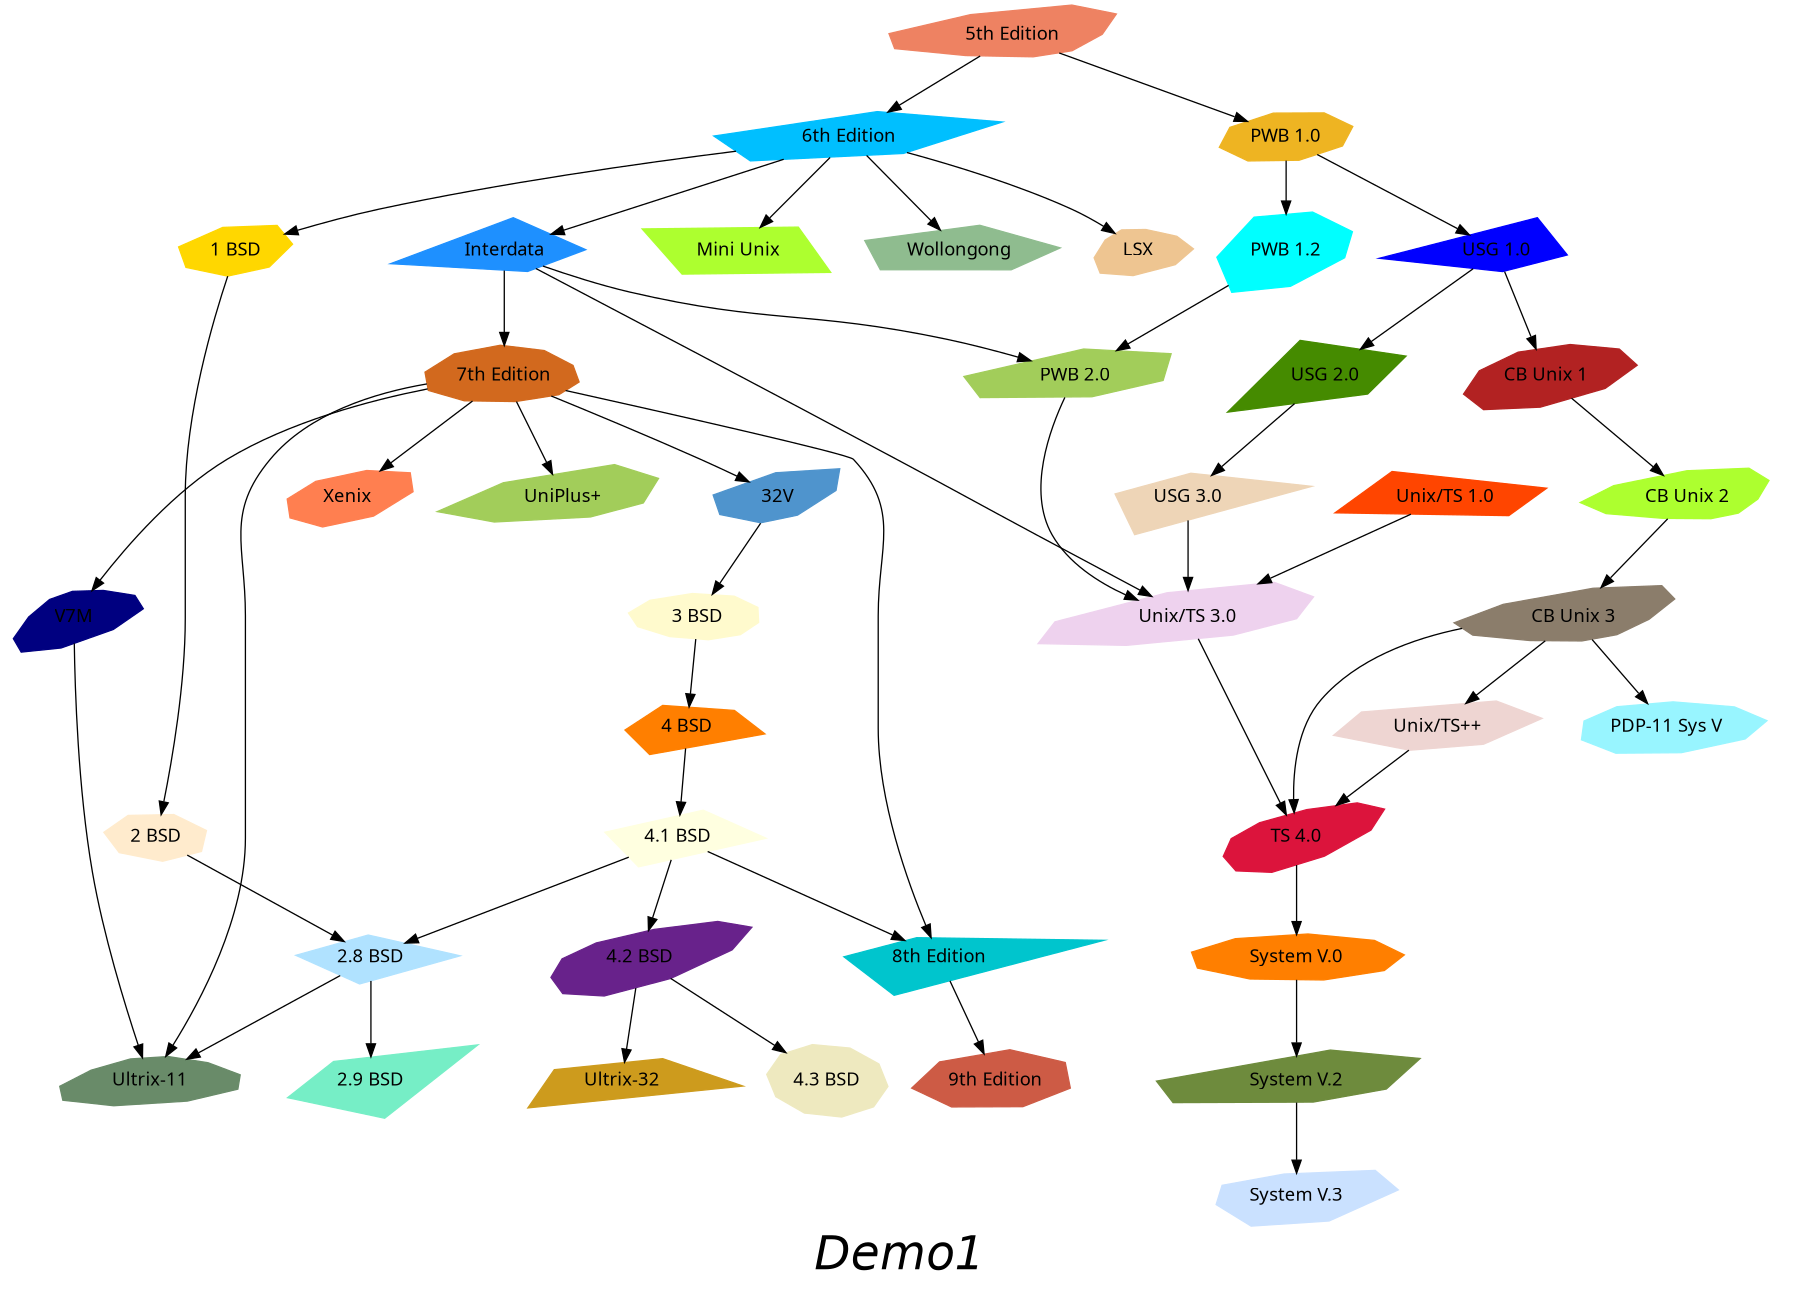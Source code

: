 digraph "unix" {
	graph [	fontname = "Helvetica-Oblique",
		fontsize = 36,
		label = "Demo1",
		size = "12,12" ];
	node [	shape = polygon,
		sides = 4,
		distortion = "0.0",
		orientation = "0.0",
		skew = "0.0",
		color = white,
		style = filled,
		fontname = "Helvetica-Outline" ];
	"5th Edition" [sides=9, distortion="0.936354", orientation=28, skew="-0.126818", color=salmon2];
	"6th Edition" [sides=5, distortion="0.238792", orientation=11, skew="0.995935", color=deepskyblue];
	"PWB 1.0" [sides=8, distortion="0.019636", orientation=79, skew="-0.440424", color=goldenrod2];
	LSX [sides=9, distortion="-0.698271", orientation=22, skew="-0.195492", color=burlywood2];
	"1 BSD" [sides=7, distortion="0.265084", orientation=26, skew="0.403659", color=gold1];
	"Mini Unix" [distortion="0.039386", orientation=2, skew="-0.461120", color=greenyellow];
	Wollongong [sides=5, distortion="0.228564", orientation=63, skew="-0.062846", color=darkseagreen];
	Interdata [distortion="0.624013", orientation=56, skew="0.101396", color=dodgerblue1];
	"Unix/TS 3.0" [sides=8, distortion="0.731383", orientation=43, skew="-0.824612", color=thistle2];
	"PWB 2.0" [sides=6, distortion="0.592100", orientation=34, skew="-0.719269", color=darkolivegreen3];
	"7th Edition" [sides=10, distortion="0.298417", orientation=65, skew="0.310367", color=chocolate];
	"8th Edition" [distortion="-0.997093", orientation=50, skew="-0.061117", color=turquoise3];
	"32V" [sides=7, distortion="0.878516", orientation=19, skew="0.592905", color=steelblue3];
	V7M [sides=10, distortion="-0.960249", orientation=32, skew="0.460424", color=navy];
	"Ultrix-11" [sides=10, distortion="-0.633186", orientation=10, skew="0.333125", color=darkseagreen4];
	Xenix [sides=8, distortion="-0.337997", orientation=52, skew="-0.760726", color=coral];
	"UniPlus+" [sides=7, distortion="0.788483", orientation=39, skew="-0.526284", color=darkolivegreen3];
	"9th Edition" [sides=7, distortion="0.138690", orientation=55, skew="0.554049", color=coral3];
	"2 BSD" [sides=7, distortion="-0.010661", orientation=84, skew="0.179249", color=blanchedalmond];
	"2.8 BSD" [distortion="-0.239422", orientation=44, skew="0.053841", color=lightskyblue1];
	"2.9 BSD" [distortion="-0.843381", orientation=70, skew="-0.601395", color=aquamarine2];
	"3 BSD" [sides=10, distortion="0.251820", orientation=18, skew="-0.530618", color=lemonchiffon];
	"4 BSD" [sides=5, distortion="-0.772300", orientation=24, skew="-0.028475", color=darkorange1];
	"4.1 BSD" [distortion="-0.226170", orientation=38, skew="0.504053", color=lightyellow1];
	"4.2 BSD" [sides=10, distortion="-0.807349", orientation=50, skew="-0.908842", color=darkorchid4];
	"4.3 BSD" [sides=10, distortion="-0.030619", orientation=76, skew="0.985021", color=lemonchiffon2];
	"Ultrix-32" [distortion="-0.644209", orientation=21, skew="0.307836", color=goldenrod3];
	"PWB 1.2" [sides=7, distortion="0.640971", orientation=84, skew="-0.768455", color=cyan];
	"USG 1.0" [distortion="0.758942", orientation=42, skew="0.039886", color=blue];
	"CB Unix 1" [sides=9, distortion="-0.348692", orientation=42, skew="0.767058", color=firebrick];
	"USG 2.0" [distortion="0.748625", orientation=74, skew="-0.647656", color=chartreuse4];
	"CB Unix 2" [sides=10, distortion="0.851818", orientation=32, skew="-0.020120", color=greenyellow];
	"CB Unix 3" [sides=10, distortion="0.992237", orientation=29, skew="0.256102", color=bisque4];
	"Unix/TS++" [sides=6, distortion="0.545461", orientation=16, skew="0.313589", color=mistyrose2];
	"PDP-11 Sys V" [sides=9, distortion="-0.267769", orientation=40, skew="0.271226", color=cadetblue1];
	"USG 3.0" [distortion="-0.848455", orientation=44, skew="0.267152", color=bisque2];
	"Unix/TS 1.0" [distortion="0.305594", orientation=75, skew="0.070516", color=orangered];
	"TS 4.0" [sides=10, distortion="-0.641701", orientation=50, skew="-0.952502", color=crimson];
	"System V.0" [sides=9, distortion="0.021556", orientation=26, skew="-0.729938", color=darkorange1];
	"System V.2" [sides=6, distortion="0.985153", orientation=33, skew="-0.399752", color=darkolivegreen4];
	"System V.3" [sides=7, distortion="-0.687574", orientation=58, skew="-0.180116", color=lightsteelblue1];
	"5th Edition" -> "6th Edition";
	"5th Edition" -> "PWB 1.0";
	"6th Edition" -> LSX;
	"6th Edition" -> "1 BSD";
	"6th Edition" -> "Mini Unix";
	"6th Edition" -> Wollongong;
	"6th Edition" -> Interdata;
	Interdata -> "Unix/TS 3.0";
	Interdata -> "PWB 2.0";
	Interdata -> "7th Edition";
	"7th Edition" -> "8th Edition";
	"7th Edition" -> "32V";
	"7th Edition" -> V7M;
	"7th Edition" -> "Ultrix-11";
	"7th Edition" -> Xenix;
	"7th Edition" -> "UniPlus+";
	V7M -> "Ultrix-11";
	"8th Edition" -> "9th Edition";
	"1 BSD" -> "2 BSD";
	"2 BSD" -> "2.8 BSD";
	"2.8 BSD" -> "Ultrix-11";
	"2.8 BSD" -> "2.9 BSD";
	"32V" -> "3 BSD";
	"3 BSD" -> "4 BSD";
	"4 BSD" -> "4.1 BSD";
	"4.1 BSD" -> "4.2 BSD";
	"4.1 BSD" -> "2.8 BSD";
	"4.1 BSD" -> "8th Edition";
	"4.2 BSD" -> "4.3 BSD";
	"4.2 BSD" -> "Ultrix-32";
	"PWB 1.0" -> "PWB 1.2";
	"PWB 1.0" -> "USG 1.0";
	"PWB 1.2" -> "PWB 2.0";
	"USG 1.0" -> "CB Unix 1";
	"USG 1.0" -> "USG 2.0";
	"CB Unix 1" -> "CB Unix 2";
	"CB Unix 2" -> "CB Unix 3";
	"CB Unix 3" -> "Unix/TS++";
	"CB Unix 3" -> "PDP-11 Sys V";
	"USG 2.0" -> "USG 3.0";
	"USG 3.0" -> "Unix/TS 3.0";
	"PWB 2.0" -> "Unix/TS 3.0";
	"Unix/TS 1.0" -> "Unix/TS 3.0";
	"Unix/TS 3.0" -> "TS 4.0";
	"Unix/TS++" -> "TS 4.0";
	"CB Unix 3" -> "TS 4.0";
	"TS 4.0" -> "System V.0";
	"System V.0" -> "System V.2";
	"System V.2" -> "System V.3";
}
